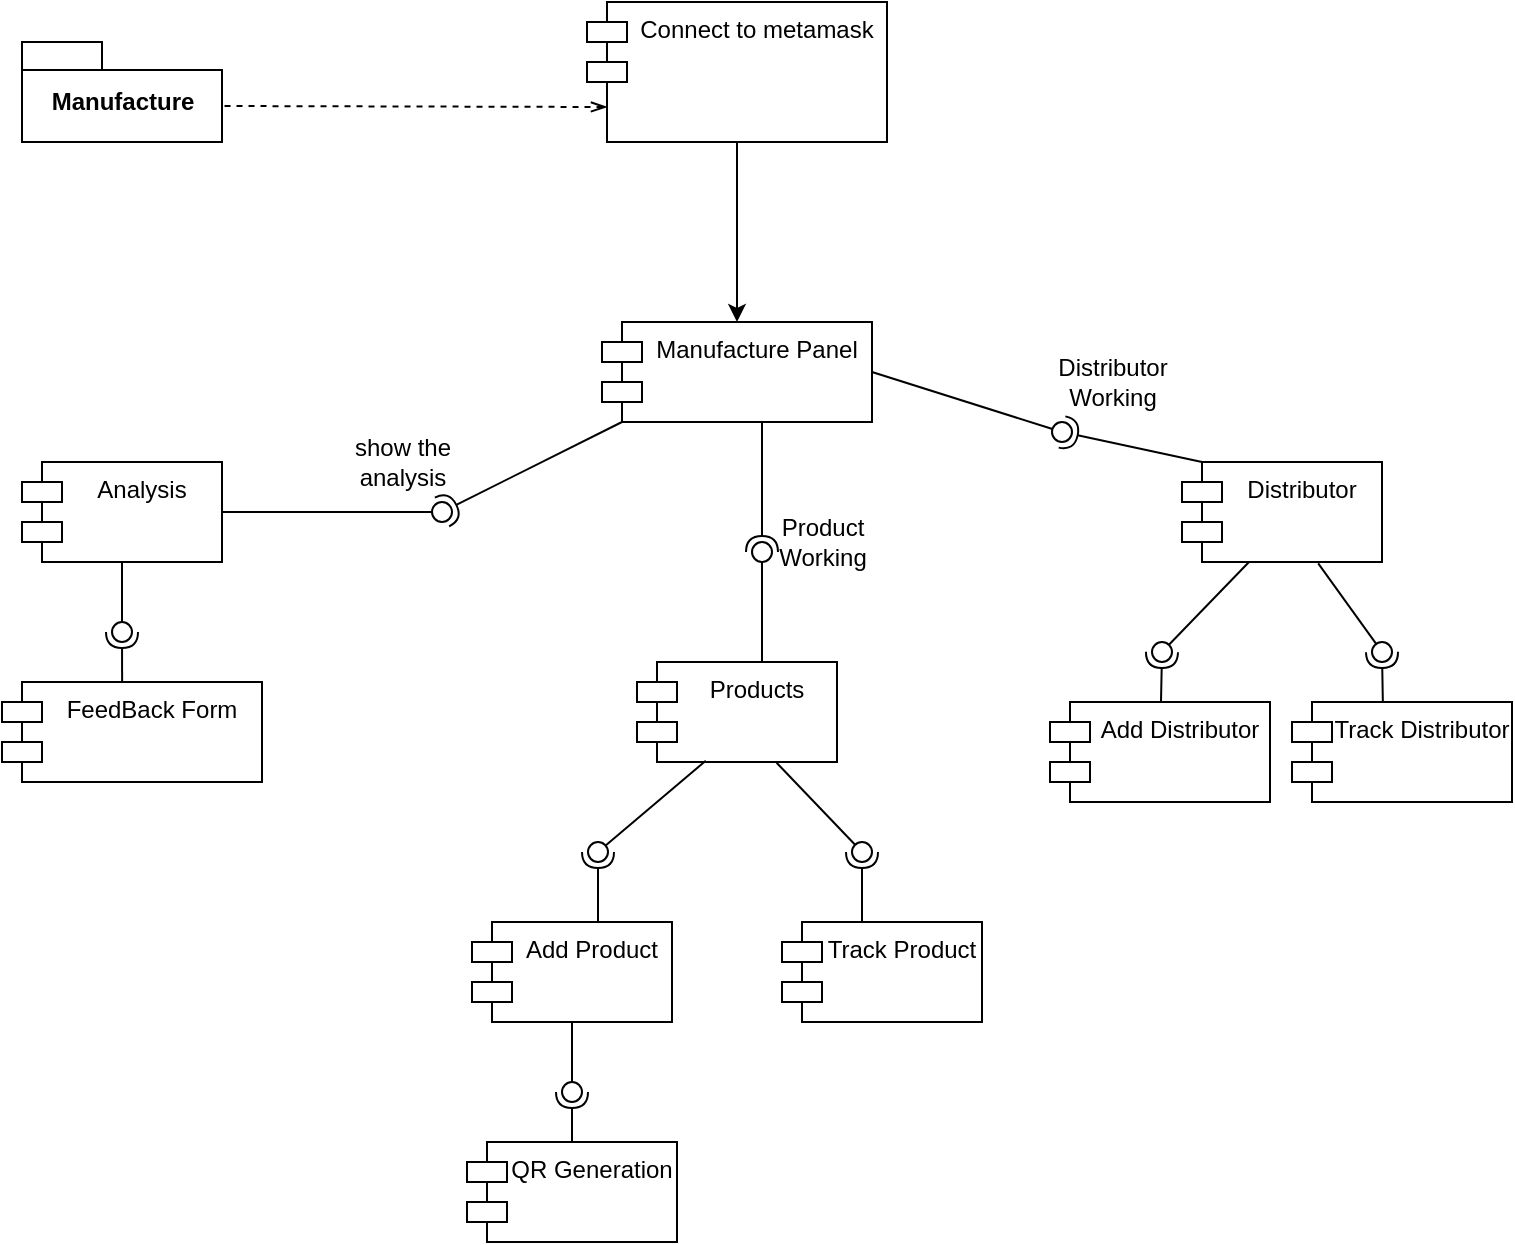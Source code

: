 <mxfile version="20.5.2" type="device"><diagram id="BezZ4rYsqzF9Okg3lD65" name="Page-1"><mxGraphModel dx="404" dy="209" grid="1" gridSize="10" guides="1" tooltips="1" connect="1" arrows="1" fold="1" page="1" pageScale="1" pageWidth="850" pageHeight="1100" math="0" shadow="0"><root><mxCell id="0"/><mxCell id="1" parent="0"/><mxCell id="QyoT-mzgKsuheDwx6IyN-7" style="edgeStyle=orthogonalEdgeStyle;rounded=0;orthogonalLoop=1;jettySize=auto;html=1;entryX=1;entryY=0.25;entryDx=0;entryDy=0;" parent="1" source="QyoT-mzgKsuheDwx6IyN-4" edge="1"><mxGeometry relative="1" as="geometry"><mxPoint x="425" y="130" as="targetPoint"/><Array as="points"><mxPoint x="530" y="235"/><mxPoint x="530" y="130"/></Array></mxGeometry></mxCell><mxCell id="-ro6LMFWdoWYUB6UPPVz-1" value="Manufacture" style="shape=folder;fontStyle=1;spacingTop=10;tabWidth=40;tabHeight=14;tabPosition=left;html=1;fontFamily=Helvetica;fontSize=12;fontColor=default;align=center;strokeColor=default;fillColor=default;" vertex="1" parent="1"><mxGeometry x="100" y="70" width="100" height="50" as="geometry"/></mxCell><mxCell id="-ro6LMFWdoWYUB6UPPVz-16" style="edgeStyle=orthogonalEdgeStyle;rounded=0;orthogonalLoop=1;jettySize=auto;html=1;" edge="1" parent="1" source="-ro6LMFWdoWYUB6UPPVz-2" target="-ro6LMFWdoWYUB6UPPVz-8"><mxGeometry relative="1" as="geometry"/></mxCell><mxCell id="-ro6LMFWdoWYUB6UPPVz-2" value="Connect to metamask" style="shape=module;align=left;spacingLeft=20;align=center;verticalAlign=top;" vertex="1" parent="1"><mxGeometry x="382.5" y="50" width="150" height="70" as="geometry"/></mxCell><mxCell id="-ro6LMFWdoWYUB6UPPVz-8" value="Manufacture Panel" style="shape=module;align=left;spacingLeft=20;align=center;verticalAlign=top;" vertex="1" parent="1"><mxGeometry x="390" y="210" width="135" height="50" as="geometry"/></mxCell><mxCell id="-ro6LMFWdoWYUB6UPPVz-17" value="Analysis" style="shape=module;align=left;spacingLeft=20;align=center;verticalAlign=top;" vertex="1" parent="1"><mxGeometry x="100" y="280" width="100" height="50" as="geometry"/></mxCell><mxCell id="-ro6LMFWdoWYUB6UPPVz-18" value="Products" style="shape=module;align=left;spacingLeft=20;align=center;verticalAlign=top;" vertex="1" parent="1"><mxGeometry x="407.5" y="380" width="100" height="50" as="geometry"/></mxCell><mxCell id="-ro6LMFWdoWYUB6UPPVz-19" value="Distributor" style="shape=module;align=left;spacingLeft=20;align=center;verticalAlign=top;" vertex="1" parent="1"><mxGeometry x="680" y="280" width="100" height="50" as="geometry"/></mxCell><mxCell id="-ro6LMFWdoWYUB6UPPVz-20" value="" style="rounded=0;orthogonalLoop=1;jettySize=auto;html=1;endArrow=none;endFill=0;sketch=0;sourcePerimeterSpacing=0;targetPerimeterSpacing=0;exitX=1;exitY=0.5;exitDx=0;exitDy=0;" edge="1" target="-ro6LMFWdoWYUB6UPPVz-22" parent="1" source="-ro6LMFWdoWYUB6UPPVz-17"><mxGeometry relative="1" as="geometry"><mxPoint x="290" y="305" as="sourcePoint"/></mxGeometry></mxCell><mxCell id="-ro6LMFWdoWYUB6UPPVz-21" value="" style="rounded=0;orthogonalLoop=1;jettySize=auto;html=1;endArrow=halfCircle;endFill=0;entryX=0.5;entryY=0.5;endSize=6;strokeWidth=1;sketch=0;exitX=0;exitY=1;exitDx=10;exitDy=0;exitPerimeter=0;" edge="1" target="-ro6LMFWdoWYUB6UPPVz-22" parent="1" source="-ro6LMFWdoWYUB6UPPVz-8"><mxGeometry relative="1" as="geometry"><mxPoint x="330" y="305" as="sourcePoint"/></mxGeometry></mxCell><mxCell id="-ro6LMFWdoWYUB6UPPVz-22" value="" style="ellipse;whiteSpace=wrap;html=1;align=center;aspect=fixed;resizable=0;points=[];outlineConnect=0;sketch=0;" vertex="1" parent="1"><mxGeometry x="305" y="300" width="10" height="10" as="geometry"/></mxCell><mxCell id="-ro6LMFWdoWYUB6UPPVz-26" value="" style="rounded=0;orthogonalLoop=1;jettySize=auto;html=1;endArrow=none;endFill=0;sketch=0;sourcePerimeterSpacing=0;targetPerimeterSpacing=0;exitX=0.625;exitY=0;exitDx=0;exitDy=0;exitPerimeter=0;" edge="1" target="-ro6LMFWdoWYUB6UPPVz-28" parent="1" source="-ro6LMFWdoWYUB6UPPVz-18"><mxGeometry relative="1" as="geometry"><mxPoint x="450" y="325" as="sourcePoint"/></mxGeometry></mxCell><mxCell id="-ro6LMFWdoWYUB6UPPVz-27" value="" style="rounded=0;orthogonalLoop=1;jettySize=auto;html=1;endArrow=halfCircle;endFill=0;entryX=0.5;entryY=0.5;endSize=6;strokeWidth=1;sketch=0;" edge="1" target="-ro6LMFWdoWYUB6UPPVz-28" parent="1"><mxGeometry relative="1" as="geometry"><mxPoint x="470" y="260" as="sourcePoint"/></mxGeometry></mxCell><mxCell id="-ro6LMFWdoWYUB6UPPVz-28" value="" style="ellipse;whiteSpace=wrap;html=1;align=center;aspect=fixed;resizable=0;points=[];outlineConnect=0;sketch=0;" vertex="1" parent="1"><mxGeometry x="465" y="320" width="10" height="10" as="geometry"/></mxCell><mxCell id="-ro6LMFWdoWYUB6UPPVz-29" value="" style="rounded=0;orthogonalLoop=1;jettySize=auto;html=1;endArrow=none;endFill=0;sketch=0;sourcePerimeterSpacing=0;targetPerimeterSpacing=0;exitX=1;exitY=0.5;exitDx=0;exitDy=0;" edge="1" target="-ro6LMFWdoWYUB6UPPVz-31" parent="1" source="-ro6LMFWdoWYUB6UPPVz-8"><mxGeometry relative="1" as="geometry"><mxPoint x="600" y="265" as="sourcePoint"/></mxGeometry></mxCell><mxCell id="-ro6LMFWdoWYUB6UPPVz-30" value="" style="rounded=0;orthogonalLoop=1;jettySize=auto;html=1;endArrow=halfCircle;endFill=0;entryX=0.5;entryY=0.5;endSize=6;strokeWidth=1;sketch=0;exitX=0;exitY=0;exitDx=10;exitDy=0;exitPerimeter=0;" edge="1" target="-ro6LMFWdoWYUB6UPPVz-31" parent="1" source="-ro6LMFWdoWYUB6UPPVz-19"><mxGeometry relative="1" as="geometry"><mxPoint x="640" y="265" as="sourcePoint"/></mxGeometry></mxCell><mxCell id="-ro6LMFWdoWYUB6UPPVz-31" value="" style="ellipse;whiteSpace=wrap;html=1;align=center;aspect=fixed;resizable=0;points=[];outlineConnect=0;sketch=0;" vertex="1" parent="1"><mxGeometry x="615" y="260" width="10" height="10" as="geometry"/></mxCell><mxCell id="-ro6LMFWdoWYUB6UPPVz-32" value="Add Product" style="shape=module;align=left;spacingLeft=20;align=center;verticalAlign=top;" vertex="1" parent="1"><mxGeometry x="325" y="510" width="100" height="50" as="geometry"/></mxCell><mxCell id="-ro6LMFWdoWYUB6UPPVz-33" value="Track Product" style="shape=module;align=left;spacingLeft=20;align=center;verticalAlign=top;" vertex="1" parent="1"><mxGeometry x="480" y="510" width="100" height="50" as="geometry"/></mxCell><mxCell id="-ro6LMFWdoWYUB6UPPVz-34" value="Add Distributor" style="shape=module;align=left;spacingLeft=20;align=center;verticalAlign=top;" vertex="1" parent="1"><mxGeometry x="614" y="400" width="110" height="50" as="geometry"/></mxCell><mxCell id="-ro6LMFWdoWYUB6UPPVz-35" value="Track Distributor" style="shape=module;align=left;spacingLeft=20;align=center;verticalAlign=top;" vertex="1" parent="1"><mxGeometry x="735" y="400" width="110" height="50" as="geometry"/></mxCell><mxCell id="-ro6LMFWdoWYUB6UPPVz-36" value="FeedBack Form" style="shape=module;align=left;spacingLeft=20;align=center;verticalAlign=top;" vertex="1" parent="1"><mxGeometry x="90" y="390" width="130" height="50" as="geometry"/></mxCell><mxCell id="-ro6LMFWdoWYUB6UPPVz-37" value="" style="rounded=0;orthogonalLoop=1;jettySize=auto;html=1;endArrow=none;endFill=0;sketch=0;sourcePerimeterSpacing=0;targetPerimeterSpacing=0;exitX=0.5;exitY=1;exitDx=0;exitDy=0;" edge="1" target="-ro6LMFWdoWYUB6UPPVz-39" parent="1" source="-ro6LMFWdoWYUB6UPPVz-17"><mxGeometry relative="1" as="geometry"><mxPoint x="130" y="365" as="sourcePoint"/></mxGeometry></mxCell><mxCell id="-ro6LMFWdoWYUB6UPPVz-38" value="" style="rounded=0;orthogonalLoop=1;jettySize=auto;html=1;endArrow=halfCircle;endFill=0;entryX=0.5;entryY=0.5;endSize=6;strokeWidth=1;sketch=0;exitX=0.462;exitY=0;exitDx=0;exitDy=0;exitPerimeter=0;" edge="1" target="-ro6LMFWdoWYUB6UPPVz-39" parent="1" source="-ro6LMFWdoWYUB6UPPVz-36"><mxGeometry relative="1" as="geometry"><mxPoint x="170" y="365" as="sourcePoint"/></mxGeometry></mxCell><mxCell id="-ro6LMFWdoWYUB6UPPVz-39" value="" style="ellipse;whiteSpace=wrap;html=1;align=center;aspect=fixed;resizable=0;points=[];outlineConnect=0;sketch=0;" vertex="1" parent="1"><mxGeometry x="145" y="360" width="10" height="10" as="geometry"/></mxCell><mxCell id="-ro6LMFWdoWYUB6UPPVz-40" value="" style="rounded=0;orthogonalLoop=1;jettySize=auto;html=1;endArrow=none;endFill=0;sketch=0;sourcePerimeterSpacing=0;targetPerimeterSpacing=0;exitX=0.344;exitY=0.987;exitDx=0;exitDy=0;exitPerimeter=0;" edge="1" target="-ro6LMFWdoWYUB6UPPVz-42" parent="1" source="-ro6LMFWdoWYUB6UPPVz-18"><mxGeometry relative="1" as="geometry"><mxPoint x="368" y="475" as="sourcePoint"/></mxGeometry></mxCell><mxCell id="-ro6LMFWdoWYUB6UPPVz-41" value="" style="rounded=0;orthogonalLoop=1;jettySize=auto;html=1;endArrow=halfCircle;endFill=0;entryX=0.5;entryY=0.5;endSize=6;strokeWidth=1;sketch=0;exitX=0.63;exitY=0;exitDx=0;exitDy=0;exitPerimeter=0;" edge="1" target="-ro6LMFWdoWYUB6UPPVz-42" parent="1" source="-ro6LMFWdoWYUB6UPPVz-32"><mxGeometry relative="1" as="geometry"><mxPoint x="408" y="475" as="sourcePoint"/></mxGeometry></mxCell><mxCell id="-ro6LMFWdoWYUB6UPPVz-42" value="" style="ellipse;whiteSpace=wrap;html=1;align=center;aspect=fixed;resizable=0;points=[];outlineConnect=0;sketch=0;" vertex="1" parent="1"><mxGeometry x="383" y="470" width="10" height="10" as="geometry"/></mxCell><mxCell id="-ro6LMFWdoWYUB6UPPVz-43" value="" style="rounded=0;orthogonalLoop=1;jettySize=auto;html=1;endArrow=none;endFill=0;sketch=0;sourcePerimeterSpacing=0;targetPerimeterSpacing=0;exitX=0.698;exitY=1.008;exitDx=0;exitDy=0;exitPerimeter=0;" edge="1" target="-ro6LMFWdoWYUB6UPPVz-45" parent="1" source="-ro6LMFWdoWYUB6UPPVz-18"><mxGeometry relative="1" as="geometry"><mxPoint x="500" y="475" as="sourcePoint"/></mxGeometry></mxCell><mxCell id="-ro6LMFWdoWYUB6UPPVz-44" value="" style="rounded=0;orthogonalLoop=1;jettySize=auto;html=1;endArrow=halfCircle;endFill=0;entryX=0.5;entryY=0.5;endSize=6;strokeWidth=1;sketch=0;exitX=0.4;exitY=0;exitDx=0;exitDy=0;exitPerimeter=0;" edge="1" target="-ro6LMFWdoWYUB6UPPVz-45" parent="1" source="-ro6LMFWdoWYUB6UPPVz-33"><mxGeometry relative="1" as="geometry"><mxPoint x="540" y="475" as="sourcePoint"/></mxGeometry></mxCell><mxCell id="-ro6LMFWdoWYUB6UPPVz-45" value="" style="ellipse;whiteSpace=wrap;html=1;align=center;aspect=fixed;resizable=0;points=[];outlineConnect=0;sketch=0;" vertex="1" parent="1"><mxGeometry x="515" y="470" width="10" height="10" as="geometry"/></mxCell><mxCell id="-ro6LMFWdoWYUB6UPPVz-46" value="" style="rounded=0;orthogonalLoop=1;jettySize=auto;html=1;endArrow=none;endFill=0;sketch=0;sourcePerimeterSpacing=0;targetPerimeterSpacing=0;exitX=0.335;exitY=1;exitDx=0;exitDy=0;exitPerimeter=0;" edge="1" target="-ro6LMFWdoWYUB6UPPVz-48" parent="1" source="-ro6LMFWdoWYUB6UPPVz-19"><mxGeometry relative="1" as="geometry"><mxPoint x="650" y="375" as="sourcePoint"/></mxGeometry></mxCell><mxCell id="-ro6LMFWdoWYUB6UPPVz-47" value="" style="rounded=0;orthogonalLoop=1;jettySize=auto;html=1;endArrow=halfCircle;endFill=0;entryX=0.5;entryY=0.5;endSize=6;strokeWidth=1;sketch=0;" edge="1" target="-ro6LMFWdoWYUB6UPPVz-48" parent="1" source="-ro6LMFWdoWYUB6UPPVz-34"><mxGeometry relative="1" as="geometry"><mxPoint x="690" y="375" as="sourcePoint"/></mxGeometry></mxCell><mxCell id="-ro6LMFWdoWYUB6UPPVz-48" value="" style="ellipse;whiteSpace=wrap;html=1;align=center;aspect=fixed;resizable=0;points=[];outlineConnect=0;sketch=0;" vertex="1" parent="1"><mxGeometry x="665" y="370" width="10" height="10" as="geometry"/></mxCell><mxCell id="-ro6LMFWdoWYUB6UPPVz-49" value="" style="rounded=0;orthogonalLoop=1;jettySize=auto;html=1;endArrow=none;endFill=0;sketch=0;sourcePerimeterSpacing=0;targetPerimeterSpacing=0;exitX=0.681;exitY=1.014;exitDx=0;exitDy=0;exitPerimeter=0;" edge="1" target="-ro6LMFWdoWYUB6UPPVz-51" parent="1" source="-ro6LMFWdoWYUB6UPPVz-19"><mxGeometry relative="1" as="geometry"><mxPoint x="760" y="370" as="sourcePoint"/></mxGeometry></mxCell><mxCell id="-ro6LMFWdoWYUB6UPPVz-50" value="" style="rounded=0;orthogonalLoop=1;jettySize=auto;html=1;endArrow=halfCircle;endFill=0;entryX=0.5;entryY=0.5;endSize=6;strokeWidth=1;sketch=0;exitX=0.413;exitY=0.006;exitDx=0;exitDy=0;exitPerimeter=0;" edge="1" target="-ro6LMFWdoWYUB6UPPVz-51" parent="1" source="-ro6LMFWdoWYUB6UPPVz-35"><mxGeometry relative="1" as="geometry"><mxPoint x="800" y="375" as="sourcePoint"/></mxGeometry></mxCell><mxCell id="-ro6LMFWdoWYUB6UPPVz-51" value="" style="ellipse;whiteSpace=wrap;html=1;align=center;aspect=fixed;resizable=0;points=[];outlineConnect=0;sketch=0;" vertex="1" parent="1"><mxGeometry x="775" y="370" width="10" height="10" as="geometry"/></mxCell><mxCell id="-ro6LMFWdoWYUB6UPPVz-52" value="show the &lt;br&gt;analysis" style="text;html=1;align=center;verticalAlign=middle;resizable=0;points=[];autosize=1;strokeColor=none;fillColor=none;" vertex="1" parent="1"><mxGeometry x="255" y="260" width="70" height="40" as="geometry"/></mxCell><mxCell id="-ro6LMFWdoWYUB6UPPVz-53" value="QR Generation" style="shape=module;align=left;spacingLeft=20;align=center;verticalAlign=top;" vertex="1" parent="1"><mxGeometry x="322.5" y="620" width="105" height="50" as="geometry"/></mxCell><mxCell id="-ro6LMFWdoWYUB6UPPVz-54" value="" style="rounded=0;orthogonalLoop=1;jettySize=auto;html=1;endArrow=none;endFill=0;sketch=0;sourcePerimeterSpacing=0;targetPerimeterSpacing=0;exitX=0.5;exitY=1;exitDx=0;exitDy=0;" edge="1" target="-ro6LMFWdoWYUB6UPPVz-56" parent="1" source="-ro6LMFWdoWYUB6UPPVz-32"><mxGeometry relative="1" as="geometry"><mxPoint x="355" y="595" as="sourcePoint"/></mxGeometry></mxCell><mxCell id="-ro6LMFWdoWYUB6UPPVz-55" value="" style="rounded=0;orthogonalLoop=1;jettySize=auto;html=1;endArrow=halfCircle;endFill=0;entryX=0.5;entryY=0.5;endSize=6;strokeWidth=1;sketch=0;exitX=0.5;exitY=0;exitDx=0;exitDy=0;" edge="1" target="-ro6LMFWdoWYUB6UPPVz-56" parent="1" source="-ro6LMFWdoWYUB6UPPVz-53"><mxGeometry relative="1" as="geometry"><mxPoint x="395" y="595" as="sourcePoint"/></mxGeometry></mxCell><mxCell id="-ro6LMFWdoWYUB6UPPVz-56" value="" style="ellipse;whiteSpace=wrap;html=1;align=center;aspect=fixed;resizable=0;points=[];outlineConnect=0;sketch=0;" vertex="1" parent="1"><mxGeometry x="370" y="590" width="10" height="10" as="geometry"/></mxCell><mxCell id="-ro6LMFWdoWYUB6UPPVz-57" value="Product &lt;br&gt;Working" style="text;html=1;align=center;verticalAlign=middle;resizable=0;points=[];autosize=1;strokeColor=none;fillColor=none;" vertex="1" parent="1"><mxGeometry x="465" y="300" width="70" height="40" as="geometry"/></mxCell><mxCell id="-ro6LMFWdoWYUB6UPPVz-58" value="Distributor&lt;br&gt;Working" style="text;html=1;align=center;verticalAlign=middle;resizable=0;points=[];autosize=1;strokeColor=none;fillColor=none;" vertex="1" parent="1"><mxGeometry x="605" y="220" width="80" height="40" as="geometry"/></mxCell><mxCell id="-ro6LMFWdoWYUB6UPPVz-59" value="" style="endArrow=none;dashed=1;html=1;rounded=0;startArrow=openThin;startFill=0;entryX=0;entryY=0;entryDx=100;entryDy=32;entryPerimeter=0;exitX=0;exitY=0.75;exitDx=10;exitDy=0;exitPerimeter=0;" edge="1" parent="1" source="-ro6LMFWdoWYUB6UPPVz-2" target="-ro6LMFWdoWYUB6UPPVz-1"><mxGeometry width="50" height="50" relative="1" as="geometry"><mxPoint x="230" y="200" as="sourcePoint"/><mxPoint x="280" y="150" as="targetPoint"/></mxGeometry></mxCell></root></mxGraphModel></diagram></mxfile>